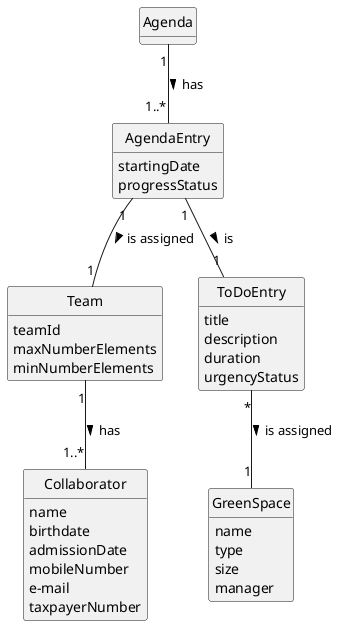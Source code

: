 @startuml
skinparam monochrome true
skinparam packageStyle rectangle
skinparam shadowing false

'left to right direction

skinparam classAttributeIconSize 0

hide circle
hide methods


class Collaborator {
    name
    birthdate
    admissionDate
    mobileNumber
    e-mail
    taxpayerNumber
}

class Team {
    teamId
    maxNumberElements
    minNumberElements
}

class GreenSpace{
name
type
size
manager

}

class AgendaEntry {
    startingDate
    progressStatus

}


class ToDoEntry {
    title
    description
    duration
    urgencyStatus


}

class Agenda{
}

Agenda "1" -- "1..*" AgendaEntry: has >

AgendaEntry "1" -- "1" ToDoEntry: is >


AgendaEntry "1" -- "1" Team : is assigned >

Team "1" -- "1..*" Collaborator : has >

ToDoEntry "*" -- "1" GreenSpace : is assigned >



@enduml
